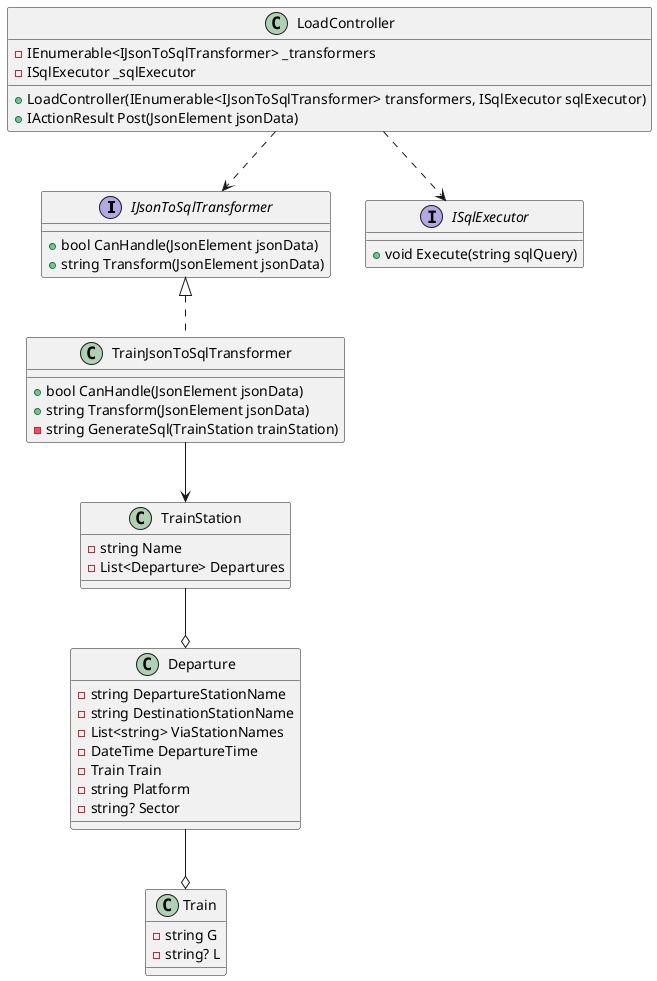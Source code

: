 @startuml

interface IJsonToSqlTransformer {
    + bool CanHandle(JsonElement jsonData)
    + string Transform(JsonElement jsonData)
}

interface ISqlExecutor {
    + void Execute(string sqlQuery)
}

class TrainJsonToSqlTransformer implements IJsonToSqlTransformer {
    + bool CanHandle(JsonElement jsonData)
    + string Transform(JsonElement jsonData)
    - string GenerateSql(TrainStation trainStation)
}

class TrainStation {
    - string Name
    - List<Departure> Departures
}

class Departure {
    - string DepartureStationName
    - string DestinationStationName
    - List<string> ViaStationNames
    - DateTime DepartureTime
    - Train Train
    - string Platform
    - string? Sector
}

class Train {
    - string G
    - string? L
}

' Define LoadController
class LoadController {
    - IEnumerable<IJsonToSqlTransformer> _transformers
    - ISqlExecutor _sqlExecutor
    + LoadController(IEnumerable<IJsonToSqlTransformer> transformers, ISqlExecutor sqlExecutor)
    + IActionResult Post(JsonElement jsonData)
}

' Define relationships
'B
TrainJsonToSqlTransformer --> TrainStation 
'D
TrainStation --o Departure
'D
Departure --o Train
'C
LoadController ..> IJsonToSqlTransformer
'C
LoadController ..> ISqlExecutor

@enduml
